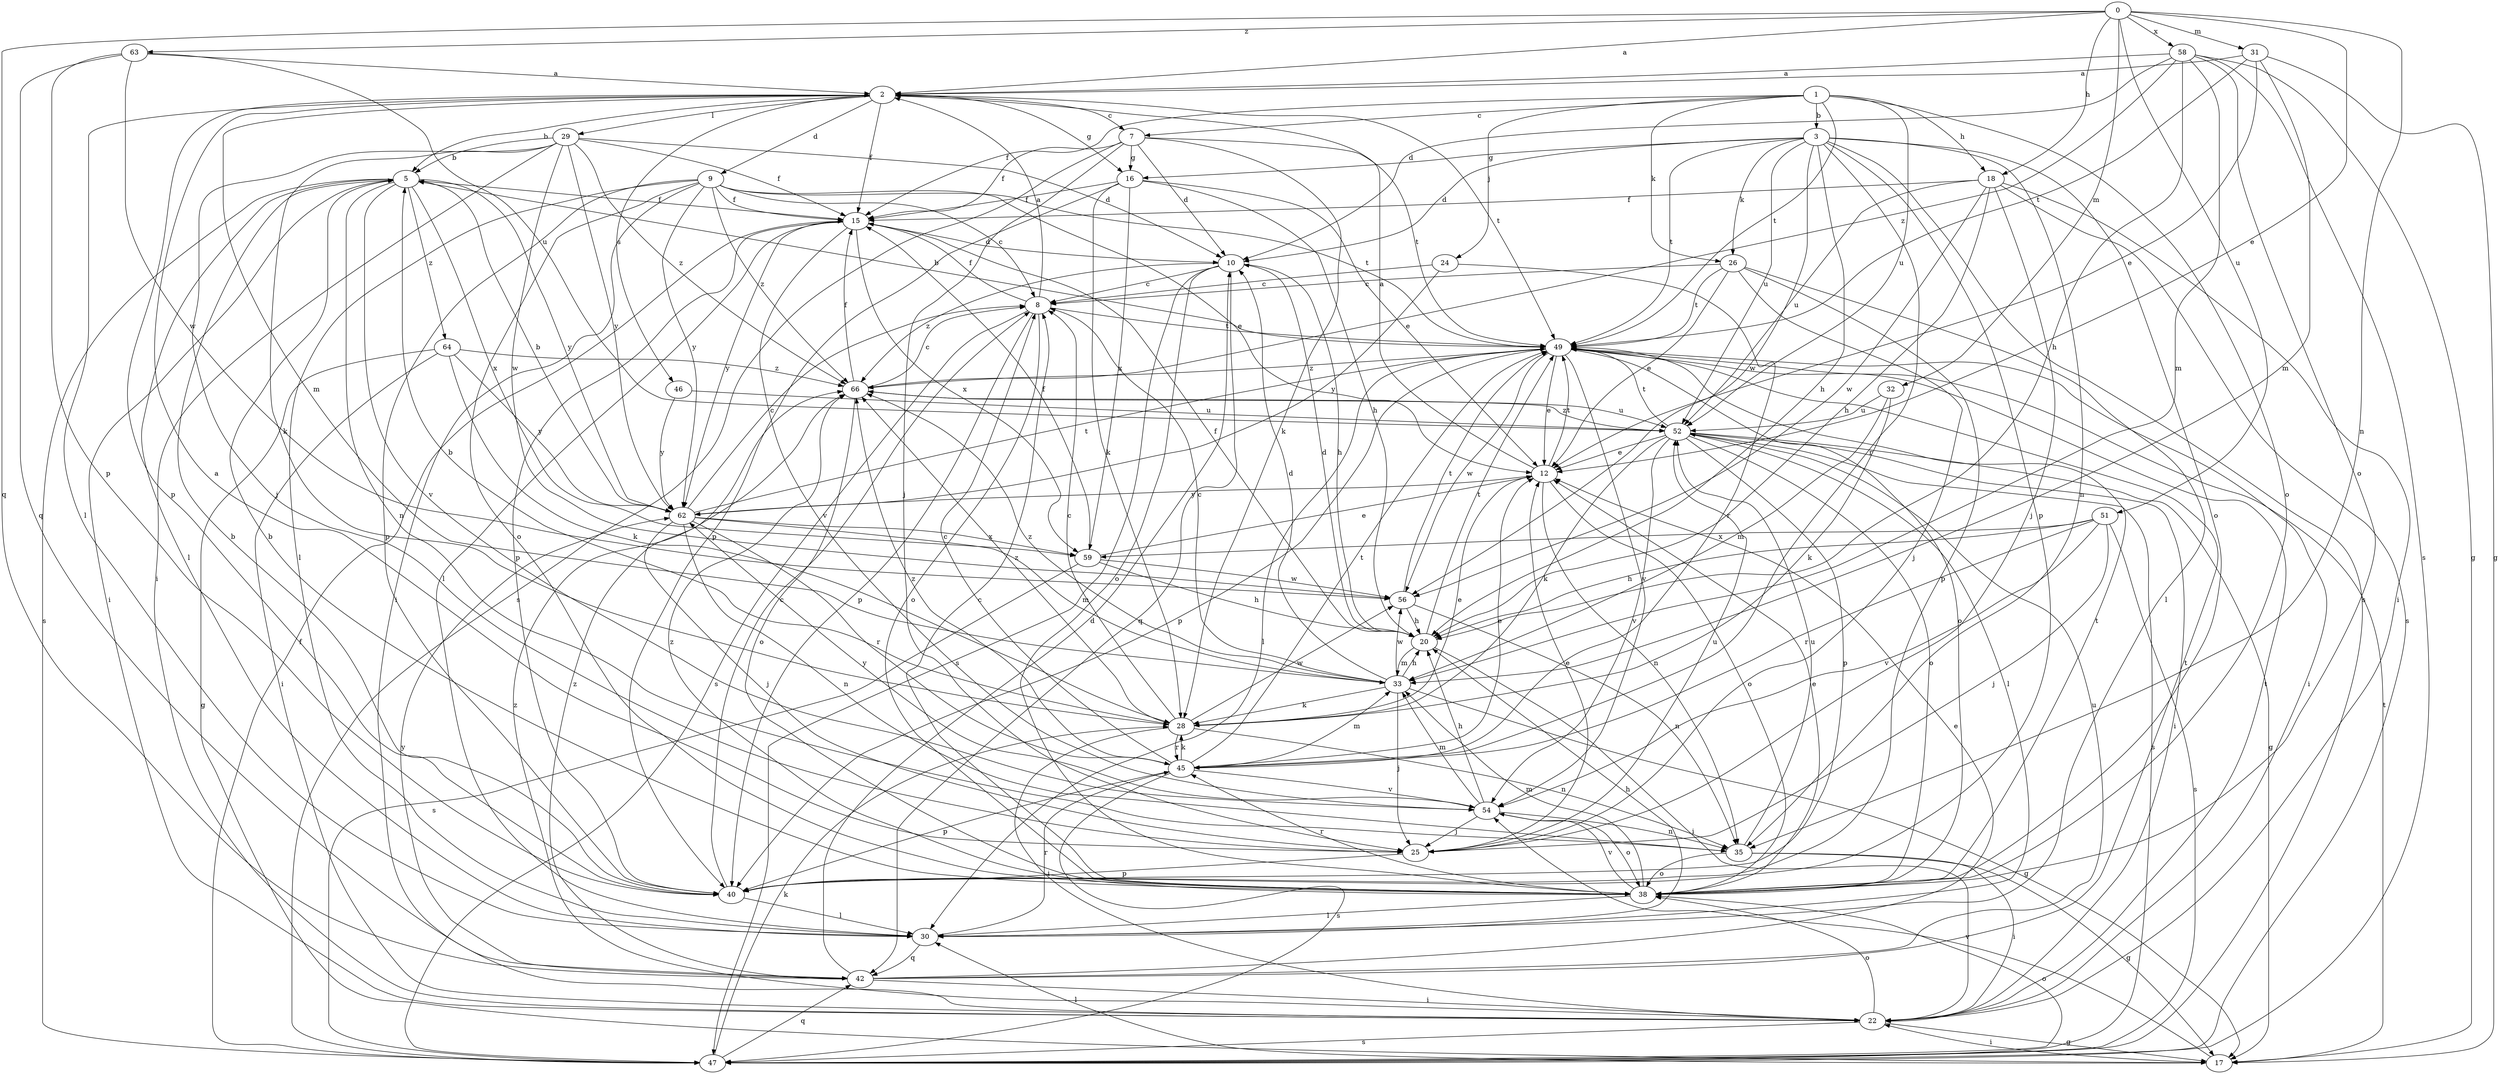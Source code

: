 strict digraph  {
0;
1;
2;
3;
5;
7;
8;
9;
10;
12;
15;
16;
17;
18;
20;
22;
24;
25;
26;
28;
29;
30;
31;
32;
33;
35;
38;
40;
42;
45;
46;
47;
49;
51;
52;
54;
56;
58;
59;
62;
63;
64;
66;
0 -> 2  [label=a];
0 -> 12  [label=e];
0 -> 18  [label=h];
0 -> 31  [label=m];
0 -> 32  [label=m];
0 -> 35  [label=n];
0 -> 42  [label=q];
0 -> 51  [label=u];
0 -> 58  [label=x];
0 -> 63  [label=z];
1 -> 3  [label=b];
1 -> 7  [label=c];
1 -> 15  [label=f];
1 -> 18  [label=h];
1 -> 24  [label=j];
1 -> 26  [label=k];
1 -> 38  [label=o];
1 -> 49  [label=t];
1 -> 52  [label=u];
2 -> 5  [label=b];
2 -> 7  [label=c];
2 -> 9  [label=d];
2 -> 15  [label=f];
2 -> 16  [label=g];
2 -> 29  [label=l];
2 -> 30  [label=l];
2 -> 33  [label=m];
2 -> 40  [label=p];
2 -> 46  [label=s];
2 -> 49  [label=t];
3 -> 10  [label=d];
3 -> 16  [label=g];
3 -> 20  [label=h];
3 -> 26  [label=k];
3 -> 35  [label=n];
3 -> 38  [label=o];
3 -> 40  [label=p];
3 -> 45  [label=r];
3 -> 47  [label=s];
3 -> 49  [label=t];
3 -> 52  [label=u];
3 -> 56  [label=w];
5 -> 15  [label=f];
5 -> 22  [label=i];
5 -> 30  [label=l];
5 -> 35  [label=n];
5 -> 47  [label=s];
5 -> 54  [label=v];
5 -> 59  [label=x];
5 -> 62  [label=y];
5 -> 64  [label=z];
7 -> 10  [label=d];
7 -> 15  [label=f];
7 -> 16  [label=g];
7 -> 25  [label=j];
7 -> 28  [label=k];
7 -> 47  [label=s];
7 -> 49  [label=t];
8 -> 2  [label=a];
8 -> 15  [label=f];
8 -> 38  [label=o];
8 -> 40  [label=p];
8 -> 47  [label=s];
8 -> 49  [label=t];
9 -> 8  [label=c];
9 -> 12  [label=e];
9 -> 15  [label=f];
9 -> 22  [label=i];
9 -> 30  [label=l];
9 -> 38  [label=o];
9 -> 40  [label=p];
9 -> 49  [label=t];
9 -> 62  [label=y];
9 -> 66  [label=z];
10 -> 8  [label=c];
10 -> 20  [label=h];
10 -> 38  [label=o];
10 -> 42  [label=q];
10 -> 47  [label=s];
10 -> 66  [label=z];
12 -> 2  [label=a];
12 -> 35  [label=n];
12 -> 38  [label=o];
12 -> 49  [label=t];
12 -> 62  [label=y];
15 -> 10  [label=d];
15 -> 30  [label=l];
15 -> 40  [label=p];
15 -> 54  [label=v];
15 -> 59  [label=x];
15 -> 62  [label=y];
16 -> 12  [label=e];
16 -> 15  [label=f];
16 -> 20  [label=h];
16 -> 28  [label=k];
16 -> 40  [label=p];
16 -> 59  [label=x];
17 -> 22  [label=i];
17 -> 30  [label=l];
17 -> 49  [label=t];
17 -> 54  [label=v];
18 -> 15  [label=f];
18 -> 20  [label=h];
18 -> 22  [label=i];
18 -> 25  [label=j];
18 -> 47  [label=s];
18 -> 52  [label=u];
18 -> 56  [label=w];
20 -> 10  [label=d];
20 -> 15  [label=f];
20 -> 22  [label=i];
20 -> 33  [label=m];
20 -> 49  [label=t];
22 -> 17  [label=g];
22 -> 38  [label=o];
22 -> 47  [label=s];
22 -> 49  [label=t];
22 -> 66  [label=z];
24 -> 8  [label=c];
24 -> 45  [label=r];
24 -> 62  [label=y];
25 -> 2  [label=a];
25 -> 12  [label=e];
25 -> 40  [label=p];
25 -> 52  [label=u];
26 -> 8  [label=c];
26 -> 12  [label=e];
26 -> 25  [label=j];
26 -> 30  [label=l];
26 -> 40  [label=p];
26 -> 49  [label=t];
28 -> 5  [label=b];
28 -> 8  [label=c];
28 -> 12  [label=e];
28 -> 22  [label=i];
28 -> 35  [label=n];
28 -> 45  [label=r];
28 -> 56  [label=w];
28 -> 66  [label=z];
29 -> 5  [label=b];
29 -> 10  [label=d];
29 -> 15  [label=f];
29 -> 22  [label=i];
29 -> 25  [label=j];
29 -> 28  [label=k];
29 -> 56  [label=w];
29 -> 62  [label=y];
29 -> 66  [label=z];
30 -> 20  [label=h];
30 -> 42  [label=q];
30 -> 45  [label=r];
31 -> 2  [label=a];
31 -> 12  [label=e];
31 -> 17  [label=g];
31 -> 33  [label=m];
31 -> 49  [label=t];
32 -> 28  [label=k];
32 -> 33  [label=m];
32 -> 52  [label=u];
33 -> 8  [label=c];
33 -> 10  [label=d];
33 -> 17  [label=g];
33 -> 20  [label=h];
33 -> 25  [label=j];
33 -> 28  [label=k];
33 -> 56  [label=w];
33 -> 66  [label=z];
35 -> 17  [label=g];
35 -> 22  [label=i];
35 -> 38  [label=o];
35 -> 52  [label=u];
38 -> 5  [label=b];
38 -> 8  [label=c];
38 -> 12  [label=e];
38 -> 30  [label=l];
38 -> 33  [label=m];
38 -> 45  [label=r];
38 -> 49  [label=t];
38 -> 54  [label=v];
38 -> 66  [label=z];
40 -> 5  [label=b];
40 -> 8  [label=c];
40 -> 30  [label=l];
42 -> 10  [label=d];
42 -> 12  [label=e];
42 -> 22  [label=i];
42 -> 49  [label=t];
42 -> 52  [label=u];
42 -> 62  [label=y];
42 -> 66  [label=z];
45 -> 8  [label=c];
45 -> 12  [label=e];
45 -> 28  [label=k];
45 -> 33  [label=m];
45 -> 40  [label=p];
45 -> 47  [label=s];
45 -> 49  [label=t];
45 -> 54  [label=v];
45 -> 66  [label=z];
46 -> 52  [label=u];
46 -> 62  [label=y];
47 -> 15  [label=f];
47 -> 28  [label=k];
47 -> 38  [label=o];
47 -> 42  [label=q];
49 -> 5  [label=b];
49 -> 12  [label=e];
49 -> 22  [label=i];
49 -> 30  [label=l];
49 -> 38  [label=o];
49 -> 40  [label=p];
49 -> 54  [label=v];
49 -> 56  [label=w];
49 -> 66  [label=z];
51 -> 20  [label=h];
51 -> 25  [label=j];
51 -> 45  [label=r];
51 -> 47  [label=s];
51 -> 54  [label=v];
51 -> 59  [label=x];
52 -> 12  [label=e];
52 -> 17  [label=g];
52 -> 22  [label=i];
52 -> 28  [label=k];
52 -> 30  [label=l];
52 -> 38  [label=o];
52 -> 40  [label=p];
52 -> 47  [label=s];
52 -> 49  [label=t];
52 -> 54  [label=v];
52 -> 66  [label=z];
54 -> 20  [label=h];
54 -> 25  [label=j];
54 -> 33  [label=m];
54 -> 35  [label=n];
54 -> 38  [label=o];
54 -> 62  [label=y];
56 -> 20  [label=h];
56 -> 35  [label=n];
56 -> 49  [label=t];
58 -> 2  [label=a];
58 -> 10  [label=d];
58 -> 17  [label=g];
58 -> 20  [label=h];
58 -> 33  [label=m];
58 -> 38  [label=o];
58 -> 47  [label=s];
58 -> 66  [label=z];
59 -> 12  [label=e];
59 -> 15  [label=f];
59 -> 20  [label=h];
59 -> 47  [label=s];
59 -> 56  [label=w];
62 -> 5  [label=b];
62 -> 8  [label=c];
62 -> 25  [label=j];
62 -> 33  [label=m];
62 -> 35  [label=n];
62 -> 45  [label=r];
62 -> 49  [label=t];
62 -> 59  [label=x];
63 -> 2  [label=a];
63 -> 40  [label=p];
63 -> 42  [label=q];
63 -> 52  [label=u];
63 -> 56  [label=w];
64 -> 17  [label=g];
64 -> 22  [label=i];
64 -> 28  [label=k];
64 -> 62  [label=y];
64 -> 66  [label=z];
66 -> 8  [label=c];
66 -> 15  [label=f];
66 -> 38  [label=o];
66 -> 52  [label=u];
}

